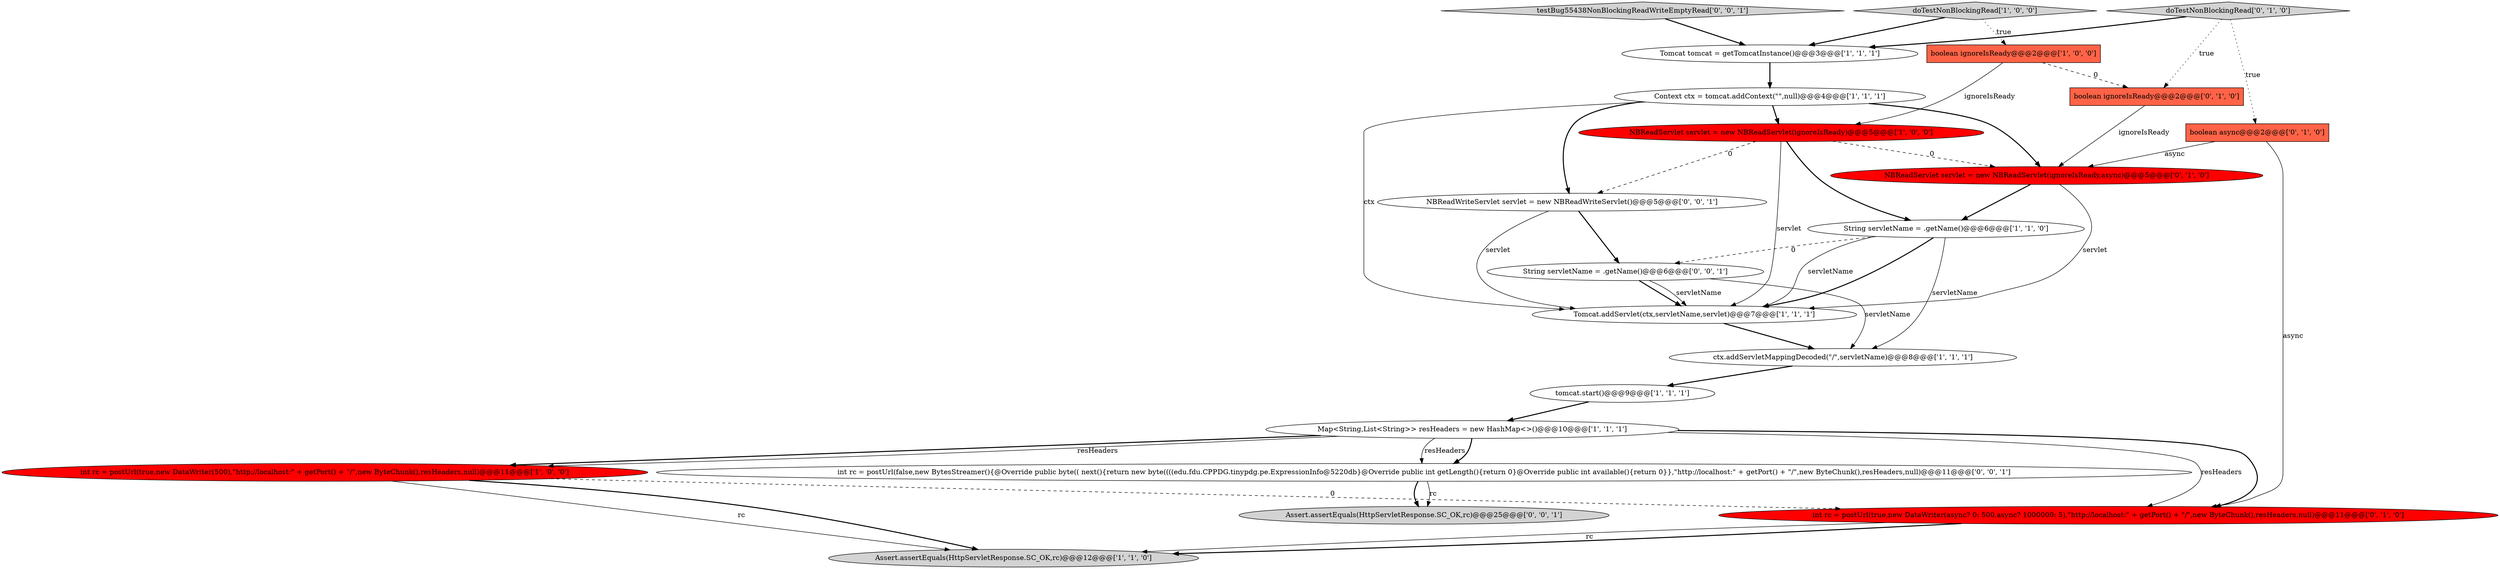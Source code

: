 digraph {
17 [style = filled, label = "testBug55438NonBlockingReadWriteEmptyRead['0', '0', '1']", fillcolor = lightgray, shape = diamond image = "AAA0AAABBB3BBB"];
14 [style = filled, label = "NBReadServlet servlet = new NBReadServlet(ignoreIsReady,async)@@@5@@@['0', '1', '0']", fillcolor = red, shape = ellipse image = "AAA1AAABBB2BBB"];
8 [style = filled, label = "ctx.addServletMappingDecoded(\"/\",servletName)@@@8@@@['1', '1', '1']", fillcolor = white, shape = ellipse image = "AAA0AAABBB1BBB"];
1 [style = filled, label = "Tomcat tomcat = getTomcatInstance()@@@3@@@['1', '1', '1']", fillcolor = white, shape = ellipse image = "AAA0AAABBB1BBB"];
5 [style = filled, label = "String servletName = .getName()@@@6@@@['1', '1', '0']", fillcolor = white, shape = ellipse image = "AAA0AAABBB1BBB"];
16 [style = filled, label = "int rc = postUrl(true,new DataWriter(async? 0: 500,async? 1000000: 5),\"http://localhost:\" + getPort() + \"/\",new ByteChunk(),resHeaders,null)@@@11@@@['0', '1', '0']", fillcolor = red, shape = ellipse image = "AAA1AAABBB2BBB"];
7 [style = filled, label = "doTestNonBlockingRead['1', '0', '0']", fillcolor = lightgray, shape = diamond image = "AAA0AAABBB1BBB"];
20 [style = filled, label = "NBReadWriteServlet servlet = new NBReadWriteServlet()@@@5@@@['0', '0', '1']", fillcolor = white, shape = ellipse image = "AAA0AAABBB3BBB"];
9 [style = filled, label = "int rc = postUrl(true,new DataWriter(500),\"http://localhost:\" + getPort() + \"/\",new ByteChunk(),resHeaders,null)@@@11@@@['1', '0', '0']", fillcolor = red, shape = ellipse image = "AAA1AAABBB1BBB"];
3 [style = filled, label = "Tomcat.addServlet(ctx,servletName,servlet)@@@7@@@['1', '1', '1']", fillcolor = white, shape = ellipse image = "AAA0AAABBB1BBB"];
15 [style = filled, label = "boolean ignoreIsReady@@@2@@@['0', '1', '0']", fillcolor = tomato, shape = box image = "AAA1AAABBB2BBB"];
19 [style = filled, label = "Assert.assertEquals(HttpServletResponse.SC_OK,rc)@@@25@@@['0', '0', '1']", fillcolor = lightgray, shape = ellipse image = "AAA0AAABBB3BBB"];
21 [style = filled, label = "int rc = postUrl(false,new BytesStreamer(){@Override public byte(( next(){return new byte((((edu.fdu.CPPDG.tinypdg.pe.ExpressionInfo@5220db}@Override public int getLength(){return 0}@Override public int available(){return 0}},\"http://localhost:\" + getPort() + \"/\",new ByteChunk(),resHeaders,null)@@@11@@@['0', '0', '1']", fillcolor = white, shape = ellipse image = "AAA0AAABBB3BBB"];
2 [style = filled, label = "Context ctx = tomcat.addContext(\"\",null)@@@4@@@['1', '1', '1']", fillcolor = white, shape = ellipse image = "AAA0AAABBB1BBB"];
13 [style = filled, label = "boolean async@@@2@@@['0', '1', '0']", fillcolor = tomato, shape = box image = "AAA0AAABBB2BBB"];
6 [style = filled, label = "Assert.assertEquals(HttpServletResponse.SC_OK,rc)@@@12@@@['1', '1', '0']", fillcolor = lightgray, shape = ellipse image = "AAA0AAABBB1BBB"];
4 [style = filled, label = "NBReadServlet servlet = new NBReadServlet(ignoreIsReady)@@@5@@@['1', '0', '0']", fillcolor = red, shape = ellipse image = "AAA1AAABBB1BBB"];
0 [style = filled, label = "tomcat.start()@@@9@@@['1', '1', '1']", fillcolor = white, shape = ellipse image = "AAA0AAABBB1BBB"];
10 [style = filled, label = "boolean ignoreIsReady@@@2@@@['1', '0', '0']", fillcolor = tomato, shape = box image = "AAA1AAABBB1BBB"];
18 [style = filled, label = "String servletName = .getName()@@@6@@@['0', '0', '1']", fillcolor = white, shape = ellipse image = "AAA0AAABBB3BBB"];
11 [style = filled, label = "Map<String,List<String>> resHeaders = new HashMap<>()@@@10@@@['1', '1', '1']", fillcolor = white, shape = ellipse image = "AAA0AAABBB1BBB"];
12 [style = filled, label = "doTestNonBlockingRead['0', '1', '0']", fillcolor = lightgray, shape = diamond image = "AAA0AAABBB2BBB"];
5->3 [style = bold, label=""];
11->16 [style = bold, label=""];
5->3 [style = solid, label="servletName"];
10->15 [style = dashed, label="0"];
16->6 [style = solid, label="rc"];
18->3 [style = bold, label=""];
2->20 [style = bold, label=""];
9->16 [style = dashed, label="0"];
7->1 [style = bold, label=""];
7->10 [style = dotted, label="true"];
17->1 [style = bold, label=""];
21->19 [style = solid, label="rc"];
21->19 [style = bold, label=""];
2->3 [style = solid, label="ctx"];
11->21 [style = solid, label="resHeaders"];
16->6 [style = bold, label=""];
11->21 [style = bold, label=""];
15->14 [style = solid, label="ignoreIsReady"];
12->15 [style = dotted, label="true"];
0->11 [style = bold, label=""];
18->8 [style = solid, label="servletName"];
13->16 [style = solid, label="async"];
11->9 [style = bold, label=""];
12->1 [style = bold, label=""];
2->4 [style = bold, label=""];
5->18 [style = dashed, label="0"];
10->4 [style = solid, label="ignoreIsReady"];
13->14 [style = solid, label="async"];
9->6 [style = solid, label="rc"];
9->6 [style = bold, label=""];
11->9 [style = solid, label="resHeaders"];
8->0 [style = bold, label=""];
20->18 [style = bold, label=""];
11->16 [style = solid, label="resHeaders"];
12->13 [style = dotted, label="true"];
4->20 [style = dashed, label="0"];
14->3 [style = solid, label="servlet"];
3->8 [style = bold, label=""];
2->14 [style = bold, label=""];
4->14 [style = dashed, label="0"];
1->2 [style = bold, label=""];
20->3 [style = solid, label="servlet"];
18->3 [style = solid, label="servletName"];
4->5 [style = bold, label=""];
5->8 [style = solid, label="servletName"];
14->5 [style = bold, label=""];
4->3 [style = solid, label="servlet"];
}
